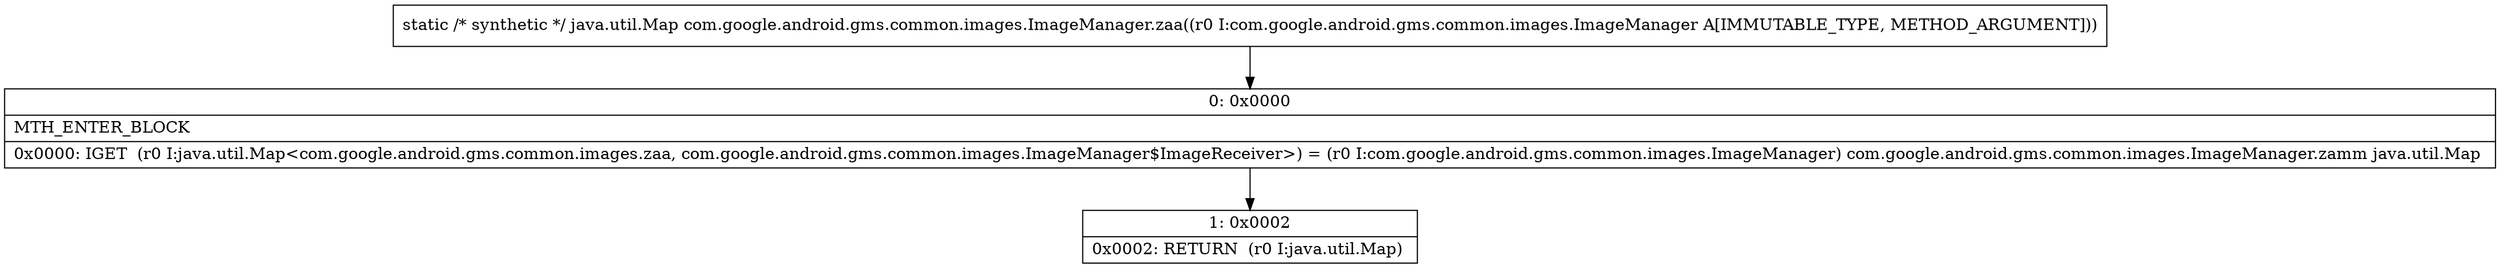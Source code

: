 digraph "CFG forcom.google.android.gms.common.images.ImageManager.zaa(Lcom\/google\/android\/gms\/common\/images\/ImageManager;)Ljava\/util\/Map;" {
Node_0 [shape=record,label="{0\:\ 0x0000|MTH_ENTER_BLOCK\l|0x0000: IGET  (r0 I:java.util.Map\<com.google.android.gms.common.images.zaa, com.google.android.gms.common.images.ImageManager$ImageReceiver\>) = (r0 I:com.google.android.gms.common.images.ImageManager) com.google.android.gms.common.images.ImageManager.zamm java.util.Map \l}"];
Node_1 [shape=record,label="{1\:\ 0x0002|0x0002: RETURN  (r0 I:java.util.Map) \l}"];
MethodNode[shape=record,label="{static \/* synthetic *\/ java.util.Map com.google.android.gms.common.images.ImageManager.zaa((r0 I:com.google.android.gms.common.images.ImageManager A[IMMUTABLE_TYPE, METHOD_ARGUMENT])) }"];
MethodNode -> Node_0;
Node_0 -> Node_1;
}

